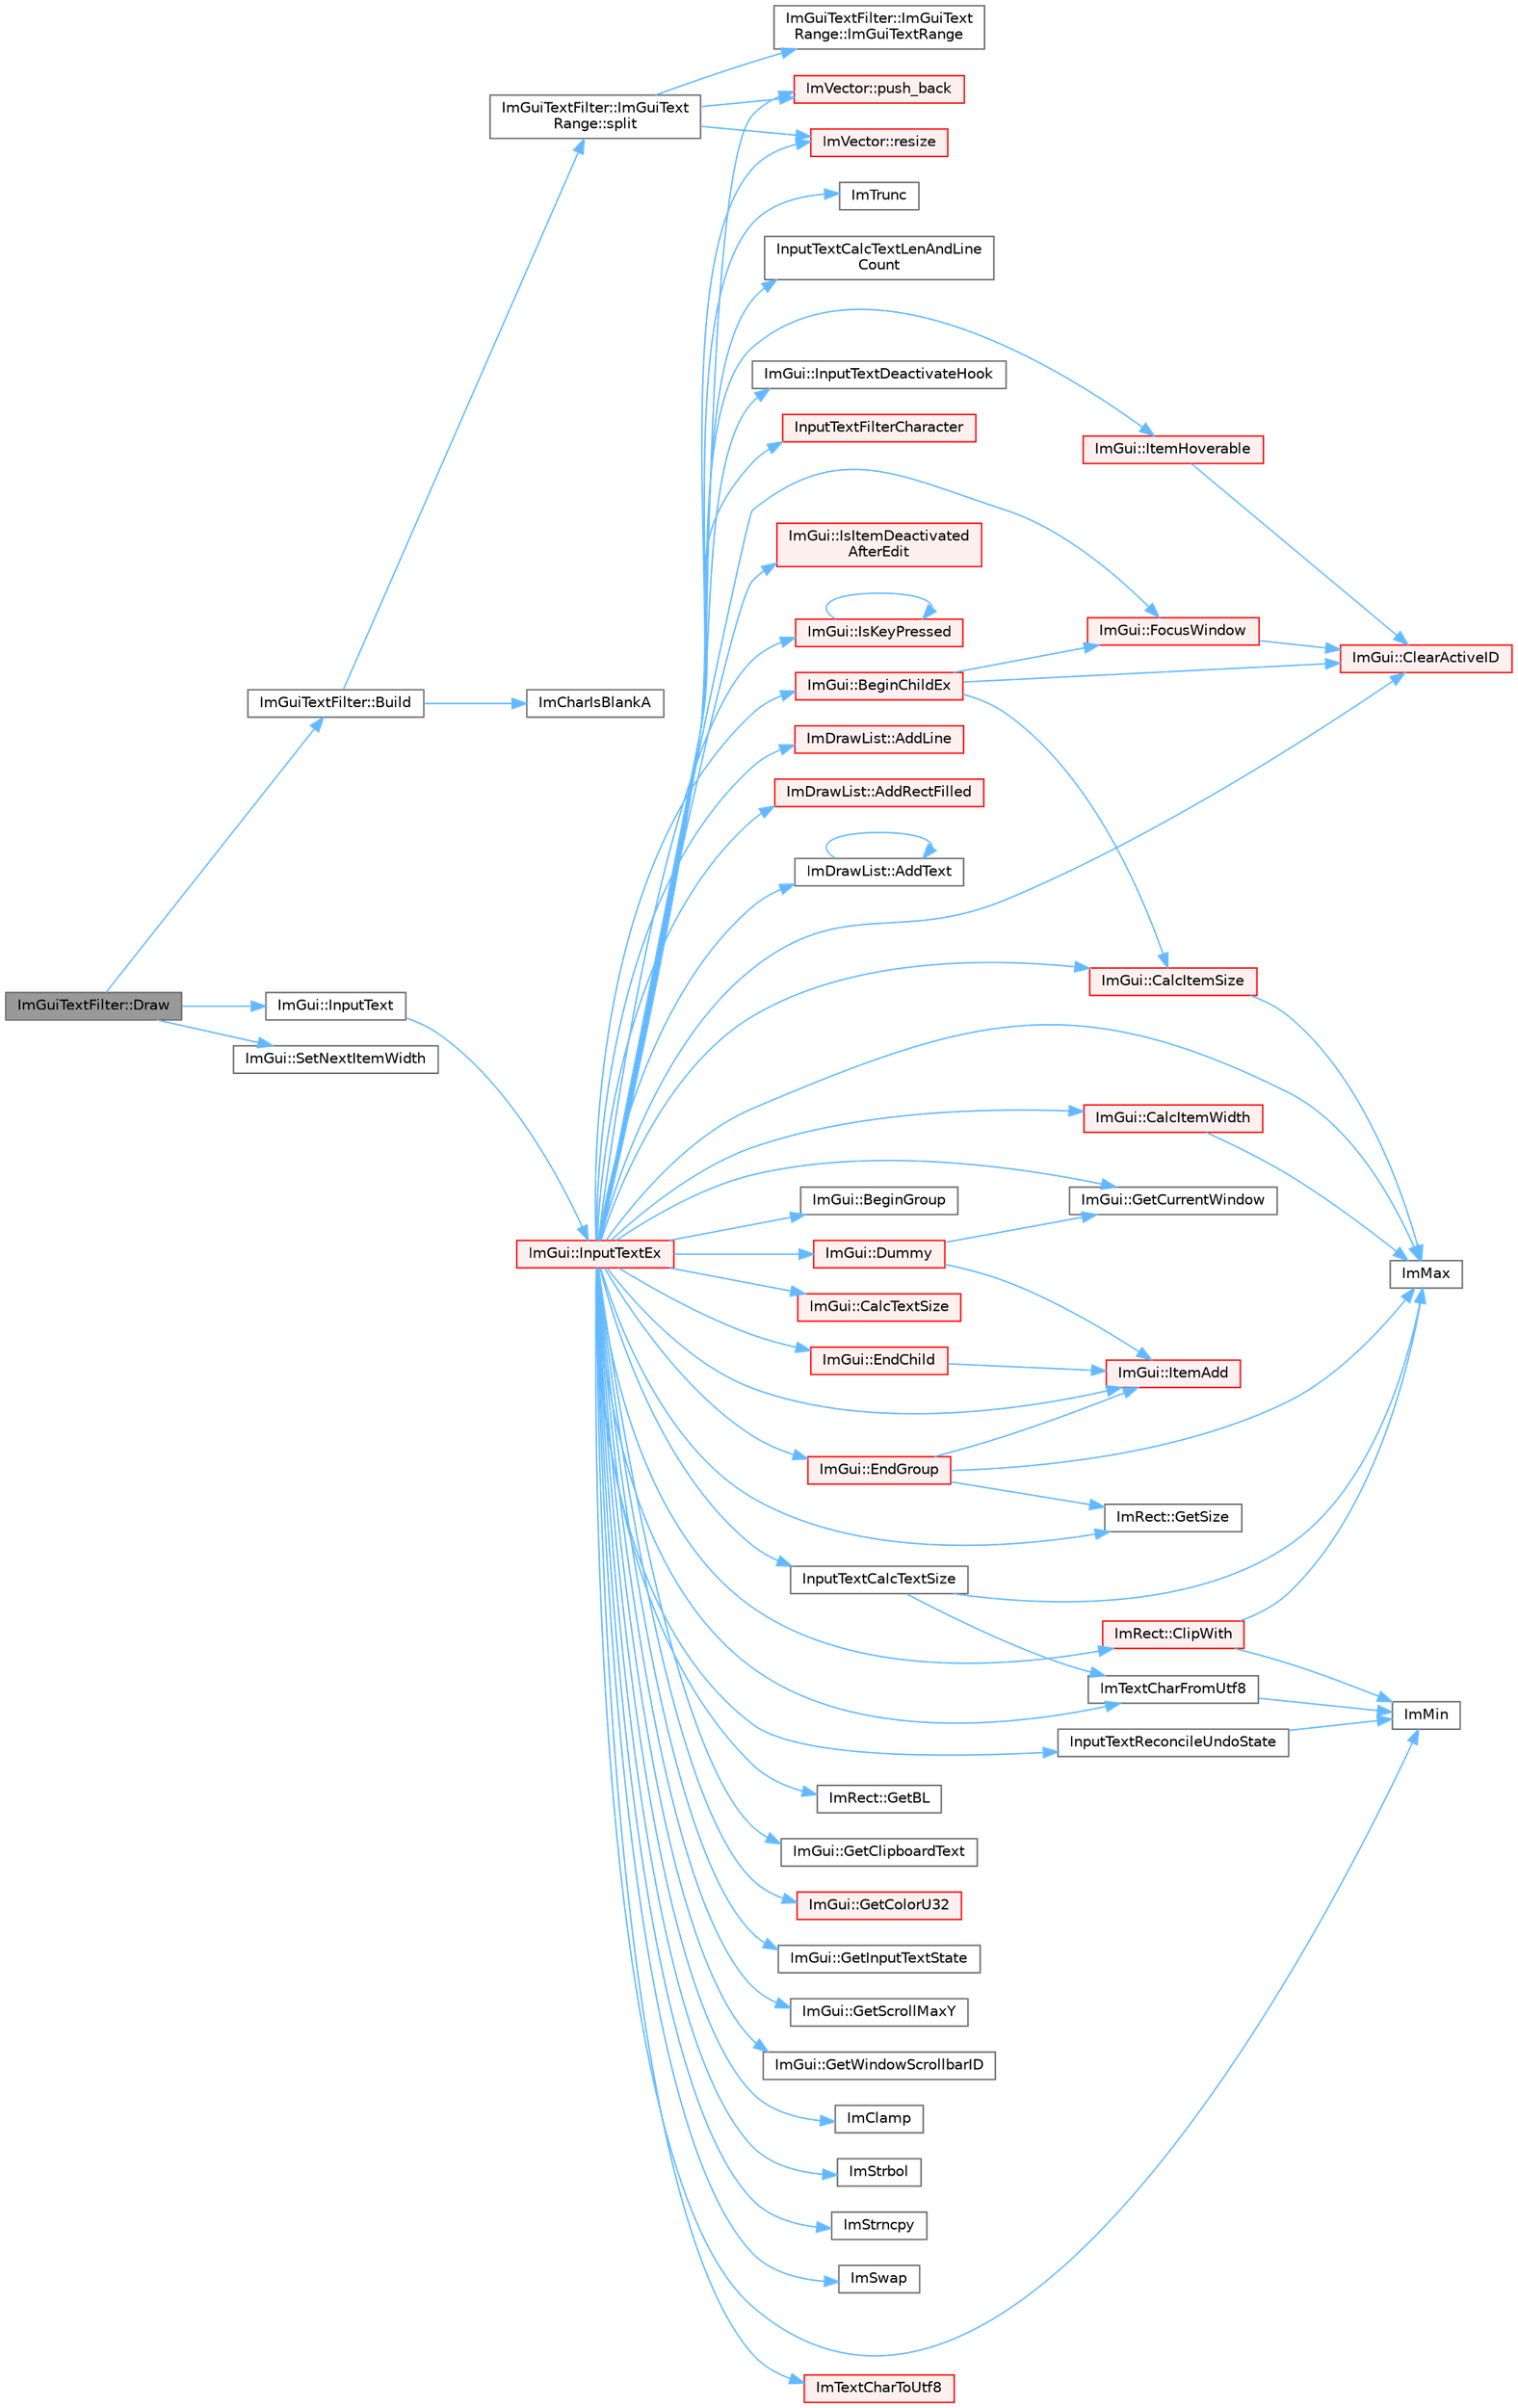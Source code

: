 digraph "ImGuiTextFilter::Draw"
{
 // LATEX_PDF_SIZE
  bgcolor="transparent";
  edge [fontname=Helvetica,fontsize=10,labelfontname=Helvetica,labelfontsize=10];
  node [fontname=Helvetica,fontsize=10,shape=box,height=0.2,width=0.4];
  rankdir="LR";
  Node1 [id="Node000001",label="ImGuiTextFilter::Draw",height=0.2,width=0.4,color="gray40", fillcolor="grey60", style="filled", fontcolor="black",tooltip=" "];
  Node1 -> Node2 [id="edge1_Node000001_Node000002",color="steelblue1",style="solid",tooltip=" "];
  Node2 [id="Node000002",label="ImGuiTextFilter::Build",height=0.2,width=0.4,color="grey40", fillcolor="white", style="filled",URL="$struct_im_gui_text_filter.html#aef362baafaa9dfa62d11bc6101c0f4c1",tooltip=" "];
  Node2 -> Node3 [id="edge2_Node000002_Node000003",color="steelblue1",style="solid",tooltip=" "];
  Node3 [id="Node000003",label="ImCharIsBlankA",height=0.2,width=0.4,color="grey40", fillcolor="white", style="filled",URL="$imgui__internal_8h.html#ac22c577d0d6591a9d948ab5590663359",tooltip=" "];
  Node2 -> Node4 [id="edge3_Node000002_Node000004",color="steelblue1",style="solid",tooltip=" "];
  Node4 [id="Node000004",label="ImGuiTextFilter::ImGuiText\lRange::split",height=0.2,width=0.4,color="grey40", fillcolor="white", style="filled",URL="$struct_im_gui_text_filter_1_1_im_gui_text_range.html#ace58f9b4795033f695344a0e660ee2af",tooltip=" "];
  Node4 -> Node5 [id="edge4_Node000004_Node000005",color="steelblue1",style="solid",tooltip=" "];
  Node5 [id="Node000005",label="ImGuiTextFilter::ImGuiText\lRange::ImGuiTextRange",height=0.2,width=0.4,color="grey40", fillcolor="white", style="filled",URL="$struct_im_gui_text_filter_1_1_im_gui_text_range.html#a39c1ebebef36566bfec95d2cc4fccc4c",tooltip=" "];
  Node4 -> Node6 [id="edge5_Node000004_Node000006",color="steelblue1",style="solid",tooltip=" "];
  Node6 [id="Node000006",label="ImVector::push_back",height=0.2,width=0.4,color="red", fillcolor="#FFF0F0", style="filled",URL="$struct_im_vector.html#aab5df48e0711a48bd12f3206e08c4108",tooltip=" "];
  Node4 -> Node9 [id="edge6_Node000004_Node000009",color="steelblue1",style="solid",tooltip=" "];
  Node9 [id="Node000009",label="ImVector::resize",height=0.2,width=0.4,color="red", fillcolor="#FFF0F0", style="filled",URL="$struct_im_vector.html#ac371dd62e56ae486b1a5038cf07eee56",tooltip=" "];
  Node1 -> Node10 [id="edge7_Node000001_Node000010",color="steelblue1",style="solid",tooltip=" "];
  Node10 [id="Node000010",label="ImGui::InputText",height=0.2,width=0.4,color="grey40", fillcolor="white", style="filled",URL="$namespace_im_gui.html#aa72b5760a3a206729723a587ac7c8519",tooltip=" "];
  Node10 -> Node11 [id="edge8_Node000010_Node000011",color="steelblue1",style="solid",tooltip=" "];
  Node11 [id="Node000011",label="ImGui::InputTextEx",height=0.2,width=0.4,color="red", fillcolor="#FFF0F0", style="filled",URL="$namespace_im_gui.html#af89af17ecc11653f25fea1e50e195de6",tooltip=" "];
  Node11 -> Node12 [id="edge9_Node000011_Node000012",color="steelblue1",style="solid",tooltip=" "];
  Node12 [id="Node000012",label="ImDrawList::AddLine",height=0.2,width=0.4,color="red", fillcolor="#FFF0F0", style="filled",URL="$struct_im_draw_list.html#aa21e5a1c6e00239581f97d344fc0db61",tooltip=" "];
  Node11 -> Node20 [id="edge10_Node000011_Node000020",color="steelblue1",style="solid",tooltip=" "];
  Node20 [id="Node000020",label="ImDrawList::AddRectFilled",height=0.2,width=0.4,color="red", fillcolor="#FFF0F0", style="filled",URL="$struct_im_draw_list.html#a6b16ab764160b0251d2e7b3bd08c1ffc",tooltip=" "];
  Node11 -> Node32 [id="edge11_Node000011_Node000032",color="steelblue1",style="solid",tooltip=" "];
  Node32 [id="Node000032",label="ImDrawList::AddText",height=0.2,width=0.4,color="grey40", fillcolor="white", style="filled",URL="$struct_im_draw_list.html#ac5221bd86b3429f6d5b6e6ffe454942d",tooltip=" "];
  Node32 -> Node32 [id="edge12_Node000032_Node000032",color="steelblue1",style="solid",tooltip=" "];
  Node11 -> Node33 [id="edge13_Node000011_Node000033",color="steelblue1",style="solid",tooltip=" "];
  Node33 [id="Node000033",label="ImGui::BeginChildEx",height=0.2,width=0.4,color="red", fillcolor="#FFF0F0", style="filled",URL="$namespace_im_gui.html#ac36ecce0443f0b45a48484d85f653ae2",tooltip=" "];
  Node33 -> Node521 [id="edge14_Node000033_Node000521",color="steelblue1",style="solid",tooltip=" "];
  Node521 [id="Node000521",label="ImGui::CalcItemSize",height=0.2,width=0.4,color="red", fillcolor="#FFF0F0", style="filled",URL="$namespace_im_gui.html#acaef0497f7982dd98bf215e50129cd9b",tooltip=" "];
  Node521 -> Node16 [id="edge15_Node000521_Node000016",color="steelblue1",style="solid",tooltip=" "];
  Node16 [id="Node000016",label="ImMax",height=0.2,width=0.4,color="grey40", fillcolor="white", style="filled",URL="$imgui__internal_8h.html#a7667efd95147d0422f140917c71a9226",tooltip=" "];
  Node33 -> Node65 [id="edge16_Node000033_Node000065",color="steelblue1",style="solid",tooltip=" "];
  Node65 [id="Node000065",label="ImGui::ClearActiveID",height=0.2,width=0.4,color="red", fillcolor="#FFF0F0", style="filled",URL="$namespace_im_gui.html#a17ff60ad1e2669130ac38a04d16eb354",tooltip=" "];
  Node33 -> Node60 [id="edge17_Node000033_Node000060",color="steelblue1",style="solid",tooltip=" "];
  Node60 [id="Node000060",label="ImGui::FocusWindow",height=0.2,width=0.4,color="red", fillcolor="#FFF0F0", style="filled",URL="$namespace_im_gui.html#a27aa6f2f3aa11778c6d023b1b223f262",tooltip=" "];
  Node60 -> Node65 [id="edge18_Node000060_Node000065",color="steelblue1",style="solid",tooltip=" "];
  Node11 -> Node526 [id="edge19_Node000011_Node000526",color="steelblue1",style="solid",tooltip=" "];
  Node526 [id="Node000526",label="ImGui::BeginGroup",height=0.2,width=0.4,color="grey40", fillcolor="white", style="filled",URL="$namespace_im_gui.html#a42407e196b7ed2a8755bff28aae9805f",tooltip=" "];
  Node11 -> Node521 [id="edge20_Node000011_Node000521",color="steelblue1",style="solid",tooltip=" "];
  Node11 -> Node262 [id="edge21_Node000011_Node000262",color="steelblue1",style="solid",tooltip=" "];
  Node262 [id="Node000262",label="ImGui::CalcItemWidth",height=0.2,width=0.4,color="red", fillcolor="#FFF0F0", style="filled",URL="$namespace_im_gui.html#ab3b3ba92ebd8bca4a552dd93321a1994",tooltip=" "];
  Node262 -> Node16 [id="edge22_Node000262_Node000016",color="steelblue1",style="solid",tooltip=" "];
  Node11 -> Node147 [id="edge23_Node000011_Node000147",color="steelblue1",style="solid",tooltip=" "];
  Node147 [id="Node000147",label="ImGui::CalcTextSize",height=0.2,width=0.4,color="red", fillcolor="#FFF0F0", style="filled",URL="$namespace_im_gui.html#a848b9db6cc4a186751c0ecebcaadc33b",tooltip=" "];
  Node11 -> Node65 [id="edge24_Node000011_Node000065",color="steelblue1",style="solid",tooltip=" "];
  Node11 -> Node106 [id="edge25_Node000011_Node000106",color="steelblue1",style="solid",tooltip=" "];
  Node106 [id="Node000106",label="ImRect::ClipWith",height=0.2,width=0.4,color="red", fillcolor="#FFF0F0", style="filled",URL="$struct_im_rect.html#ac02d5cf6ce0358aea9ed9df43d368f3f",tooltip=" "];
  Node106 -> Node16 [id="edge26_Node000106_Node000016",color="steelblue1",style="solid",tooltip=" "];
  Node106 -> Node25 [id="edge27_Node000106_Node000025",color="steelblue1",style="solid",tooltip=" "];
  Node25 [id="Node000025",label="ImMin",height=0.2,width=0.4,color="grey40", fillcolor="white", style="filled",URL="$imgui__internal_8h.html#a7f9d7828066a9d61b5630adcdf4655d3",tooltip=" "];
  Node11 -> Node527 [id="edge28_Node000011_Node000527",color="steelblue1",style="solid",tooltip=" "];
  Node527 [id="Node000527",label="ImGui::Dummy",height=0.2,width=0.4,color="red", fillcolor="#FFF0F0", style="filled",URL="$namespace_im_gui.html#a8b0fb07113251301ff897b8578a53f34",tooltip=" "];
  Node527 -> Node115 [id="edge29_Node000527_Node000115",color="steelblue1",style="solid",tooltip=" "];
  Node115 [id="Node000115",label="ImGui::GetCurrentWindow",height=0.2,width=0.4,color="grey40", fillcolor="white", style="filled",URL="$namespace_im_gui.html#ac452417b5004ca16a814a72cff153526",tooltip=" "];
  Node527 -> Node134 [id="edge30_Node000527_Node000134",color="steelblue1",style="solid",tooltip=" "];
  Node134 [id="Node000134",label="ImGui::ItemAdd",height=0.2,width=0.4,color="red", fillcolor="#FFF0F0", style="filled",URL="$namespace_im_gui.html#a0c2ccafc8d403c02a6590ac21157b9ac",tooltip=" "];
  Node11 -> Node303 [id="edge31_Node000011_Node000303",color="steelblue1",style="solid",tooltip=" "];
  Node303 [id="Node000303",label="ImGui::EndChild",height=0.2,width=0.4,color="red", fillcolor="#FFF0F0", style="filled",URL="$namespace_im_gui.html#af8de559a88c1442d6df8c1b04c86e997",tooltip=" "];
  Node303 -> Node134 [id="edge32_Node000303_Node000134",color="steelblue1",style="solid",tooltip=" "];
  Node11 -> Node175 [id="edge33_Node000011_Node000175",color="steelblue1",style="solid",tooltip=" "];
  Node175 [id="Node000175",label="ImGui::EndGroup",height=0.2,width=0.4,color="red", fillcolor="#FFF0F0", style="filled",URL="$namespace_im_gui.html#a05fc97fc64f28a55486087f503d9a622",tooltip=" "];
  Node175 -> Node176 [id="edge34_Node000175_Node000176",color="steelblue1",style="solid",tooltip=" "];
  Node176 [id="Node000176",label="ImRect::GetSize",height=0.2,width=0.4,color="grey40", fillcolor="white", style="filled",URL="$struct_im_rect.html#ae459d9c50003058cfb34519a571aaf33",tooltip=" "];
  Node175 -> Node16 [id="edge35_Node000175_Node000016",color="steelblue1",style="solid",tooltip=" "];
  Node175 -> Node134 [id="edge36_Node000175_Node000134",color="steelblue1",style="solid",tooltip=" "];
  Node11 -> Node60 [id="edge37_Node000011_Node000060",color="steelblue1",style="solid",tooltip=" "];
  Node11 -> Node254 [id="edge38_Node000011_Node000254",color="steelblue1",style="solid",tooltip=" "];
  Node254 [id="Node000254",label="ImRect::GetBL",height=0.2,width=0.4,color="grey40", fillcolor="white", style="filled",URL="$struct_im_rect.html#a59d9751bc7be6745dddf5b83b9155669",tooltip=" "];
  Node11 -> Node528 [id="edge39_Node000011_Node000528",color="steelblue1",style="solid",tooltip=" "];
  Node528 [id="Node000528",label="ImGui::GetClipboardText",height=0.2,width=0.4,color="grey40", fillcolor="white", style="filled",URL="$namespace_im_gui.html#a11837daee819fd90e17d80ab1eef1f99",tooltip=" "];
  Node11 -> Node116 [id="edge40_Node000011_Node000116",color="steelblue1",style="solid",tooltip=" "];
  Node116 [id="Node000116",label="ImGui::GetColorU32",height=0.2,width=0.4,color="red", fillcolor="#FFF0F0", style="filled",URL="$namespace_im_gui.html#a0de2d9bd347d9866511eb8d014e62556",tooltip=" "];
  Node11 -> Node115 [id="edge41_Node000011_Node000115",color="steelblue1",style="solid",tooltip=" "];
  Node11 -> Node529 [id="edge42_Node000011_Node000529",color="steelblue1",style="solid",tooltip=" "];
  Node529 [id="Node000529",label="ImGui::GetInputTextState",height=0.2,width=0.4,color="grey40", fillcolor="white", style="filled",URL="$namespace_im_gui.html#a93881467b5800a52508dda7ce32cf875",tooltip=" "];
  Node11 -> Node530 [id="edge43_Node000011_Node000530",color="steelblue1",style="solid",tooltip=" "];
  Node530 [id="Node000530",label="ImGui::GetScrollMaxY",height=0.2,width=0.4,color="grey40", fillcolor="white", style="filled",URL="$namespace_im_gui.html#ab34c0d5c63908a7ff50923151730f76a",tooltip=" "];
  Node11 -> Node176 [id="edge44_Node000011_Node000176",color="steelblue1",style="solid",tooltip=" "];
  Node11 -> Node492 [id="edge45_Node000011_Node000492",color="steelblue1",style="solid",tooltip=" "];
  Node492 [id="Node000492",label="ImGui::GetWindowScrollbarID",height=0.2,width=0.4,color="grey40", fillcolor="white", style="filled",URL="$namespace_im_gui.html#a426c9b60bf8cd3d887ba50366a2612df",tooltip=" "];
  Node11 -> Node30 [id="edge46_Node000011_Node000030",color="steelblue1",style="solid",tooltip=" "];
  Node30 [id="Node000030",label="ImClamp",height=0.2,width=0.4,color="grey40", fillcolor="white", style="filled",URL="$imgui__internal_8h.html#a6e61ede308bfd68c7434e17905a29fc8",tooltip=" "];
  Node11 -> Node16 [id="edge47_Node000011_Node000016",color="steelblue1",style="solid",tooltip=" "];
  Node11 -> Node25 [id="edge48_Node000011_Node000025",color="steelblue1",style="solid",tooltip=" "];
  Node11 -> Node531 [id="edge49_Node000011_Node000531",color="steelblue1",style="solid",tooltip=" "];
  Node531 [id="Node000531",label="ImStrbol",height=0.2,width=0.4,color="grey40", fillcolor="white", style="filled",URL="$imgui_8cpp.html#a09b8c0848abf2476ae7e1a2a18651e0a",tooltip=" "];
  Node11 -> Node374 [id="edge50_Node000011_Node000374",color="steelblue1",style="solid",tooltip=" "];
  Node374 [id="Node000374",label="ImStrncpy",height=0.2,width=0.4,color="grey40", fillcolor="white", style="filled",URL="$imgui_8cpp.html#aebf0117d9d0fb0f2731a94d64173b41a",tooltip=" "];
  Node11 -> Node512 [id="edge51_Node000011_Node000512",color="steelblue1",style="solid",tooltip=" "];
  Node512 [id="Node000512",label="ImSwap",height=0.2,width=0.4,color="grey40", fillcolor="white", style="filled",URL="$imgui__internal_8h.html#a026ee5118396c67803e2c0e072cbf9eb",tooltip=" "];
  Node11 -> Node152 [id="edge52_Node000011_Node000152",color="steelblue1",style="solid",tooltip=" "];
  Node152 [id="Node000152",label="ImTextCharFromUtf8",height=0.2,width=0.4,color="grey40", fillcolor="white", style="filled",URL="$imgui_8cpp.html#abee86973b9888938f748a7850c2c0ff3",tooltip=" "];
  Node152 -> Node25 [id="edge53_Node000152_Node000025",color="steelblue1",style="solid",tooltip=" "];
  Node11 -> Node532 [id="edge54_Node000011_Node000532",color="steelblue1",style="solid",tooltip=" "];
  Node532 [id="Node000532",label="ImTextCharToUtf8",height=0.2,width=0.4,color="red", fillcolor="#FFF0F0", style="filled",URL="$imgui_8cpp.html#a95ebc047720485ca52f00e593e70aa0e",tooltip=" "];
  Node11 -> Node125 [id="edge55_Node000011_Node000125",color="steelblue1",style="solid",tooltip=" "];
  Node125 [id="Node000125",label="ImTrunc",height=0.2,width=0.4,color="grey40", fillcolor="white", style="filled",URL="$imgui__internal_8h.html#a34870cae27ccd450c17ec3d3910b2da4",tooltip=" "];
  Node11 -> Node534 [id="edge56_Node000011_Node000534",color="steelblue1",style="solid",tooltip=" "];
  Node534 [id="Node000534",label="InputTextCalcTextLenAndLine\lCount",height=0.2,width=0.4,color="grey40", fillcolor="white", style="filled",URL="$imgui__widgets_8cpp.html#a6b80fbdb51d7eba0d61d2ce186ef79cb",tooltip=" "];
  Node11 -> Node535 [id="edge57_Node000011_Node000535",color="steelblue1",style="solid",tooltip=" "];
  Node535 [id="Node000535",label="InputTextCalcTextSize",height=0.2,width=0.4,color="grey40", fillcolor="white", style="filled",URL="$imgui__widgets_8cpp.html#aaf5aa0f65b4ed782ca22b061f6b0d386",tooltip=" "];
  Node535 -> Node16 [id="edge58_Node000535_Node000016",color="steelblue1",style="solid",tooltip=" "];
  Node535 -> Node152 [id="edge59_Node000535_Node000152",color="steelblue1",style="solid",tooltip=" "];
  Node11 -> Node67 [id="edge60_Node000011_Node000067",color="steelblue1",style="solid",tooltip=" "];
  Node67 [id="Node000067",label="ImGui::InputTextDeactivateHook",height=0.2,width=0.4,color="grey40", fillcolor="white", style="filled",URL="$namespace_im_gui.html#aad9419cf6e296c668807e3af4bfd62bb",tooltip=" "];
  Node11 -> Node536 [id="edge61_Node000011_Node000536",color="steelblue1",style="solid",tooltip=" "];
  Node536 [id="Node000536",label="InputTextFilterCharacter",height=0.2,width=0.4,color="red", fillcolor="#FFF0F0", style="filled",URL="$imgui__widgets_8cpp.html#aaa6ceffb1be4ce6d6c32d4f56ac957e1",tooltip=" "];
  Node11 -> Node537 [id="edge62_Node000011_Node000537",color="steelblue1",style="solid",tooltip=" "];
  Node537 [id="Node000537",label="InputTextReconcileUndoState",height=0.2,width=0.4,color="grey40", fillcolor="white", style="filled",URL="$imgui__widgets_8cpp.html#a148c9d85b070d75d37b59a3e7f87cd6d",tooltip=" "];
  Node537 -> Node25 [id="edge63_Node000537_Node000025",color="steelblue1",style="solid",tooltip=" "];
  Node11 -> Node538 [id="edge64_Node000011_Node000538",color="steelblue1",style="solid",tooltip=" "];
  Node538 [id="Node000538",label="ImGui::IsItemDeactivated\lAfterEdit",height=0.2,width=0.4,color="red", fillcolor="#FFF0F0", style="filled",URL="$namespace_im_gui.html#a8bb4c0fc2b9d0e90249310bb4e822485",tooltip=" "];
  Node11 -> Node155 [id="edge65_Node000011_Node000155",color="steelblue1",style="solid",tooltip=" "];
  Node155 [id="Node000155",label="ImGui::IsKeyPressed",height=0.2,width=0.4,color="red", fillcolor="#FFF0F0", style="filled",URL="$namespace_im_gui.html#a477c2ef31c9641b158d78879780bd108",tooltip=" "];
  Node155 -> Node155 [id="edge66_Node000155_Node000155",color="steelblue1",style="solid",tooltip=" "];
  Node11 -> Node134 [id="edge67_Node000011_Node000134",color="steelblue1",style="solid",tooltip=" "];
  Node11 -> Node83 [id="edge68_Node000011_Node000083",color="steelblue1",style="solid",tooltip=" "];
  Node83 [id="Node000083",label="ImGui::ItemHoverable",height=0.2,width=0.4,color="red", fillcolor="#FFF0F0", style="filled",URL="$namespace_im_gui.html#a1d7304e335dbe35c4d97b67854111ed2",tooltip=" "];
  Node83 -> Node65 [id="edge69_Node000083_Node000065",color="steelblue1",style="solid",tooltip=" "];
  Node11 -> Node6 [id="edge70_Node000011_Node000006",color="steelblue1",style="solid",tooltip=" "];
  Node11 -> Node9 [id="edge71_Node000011_Node000009",color="steelblue1",style="solid",tooltip=" "];
  Node1 -> Node549 [id="edge72_Node000001_Node000549",color="steelblue1",style="solid",tooltip=" "];
  Node549 [id="Node000549",label="ImGui::SetNextItemWidth",height=0.2,width=0.4,color="grey40", fillcolor="white", style="filled",URL="$namespace_im_gui.html#a1291228607bee5a703df6553f27cbbb9",tooltip=" "];
}
